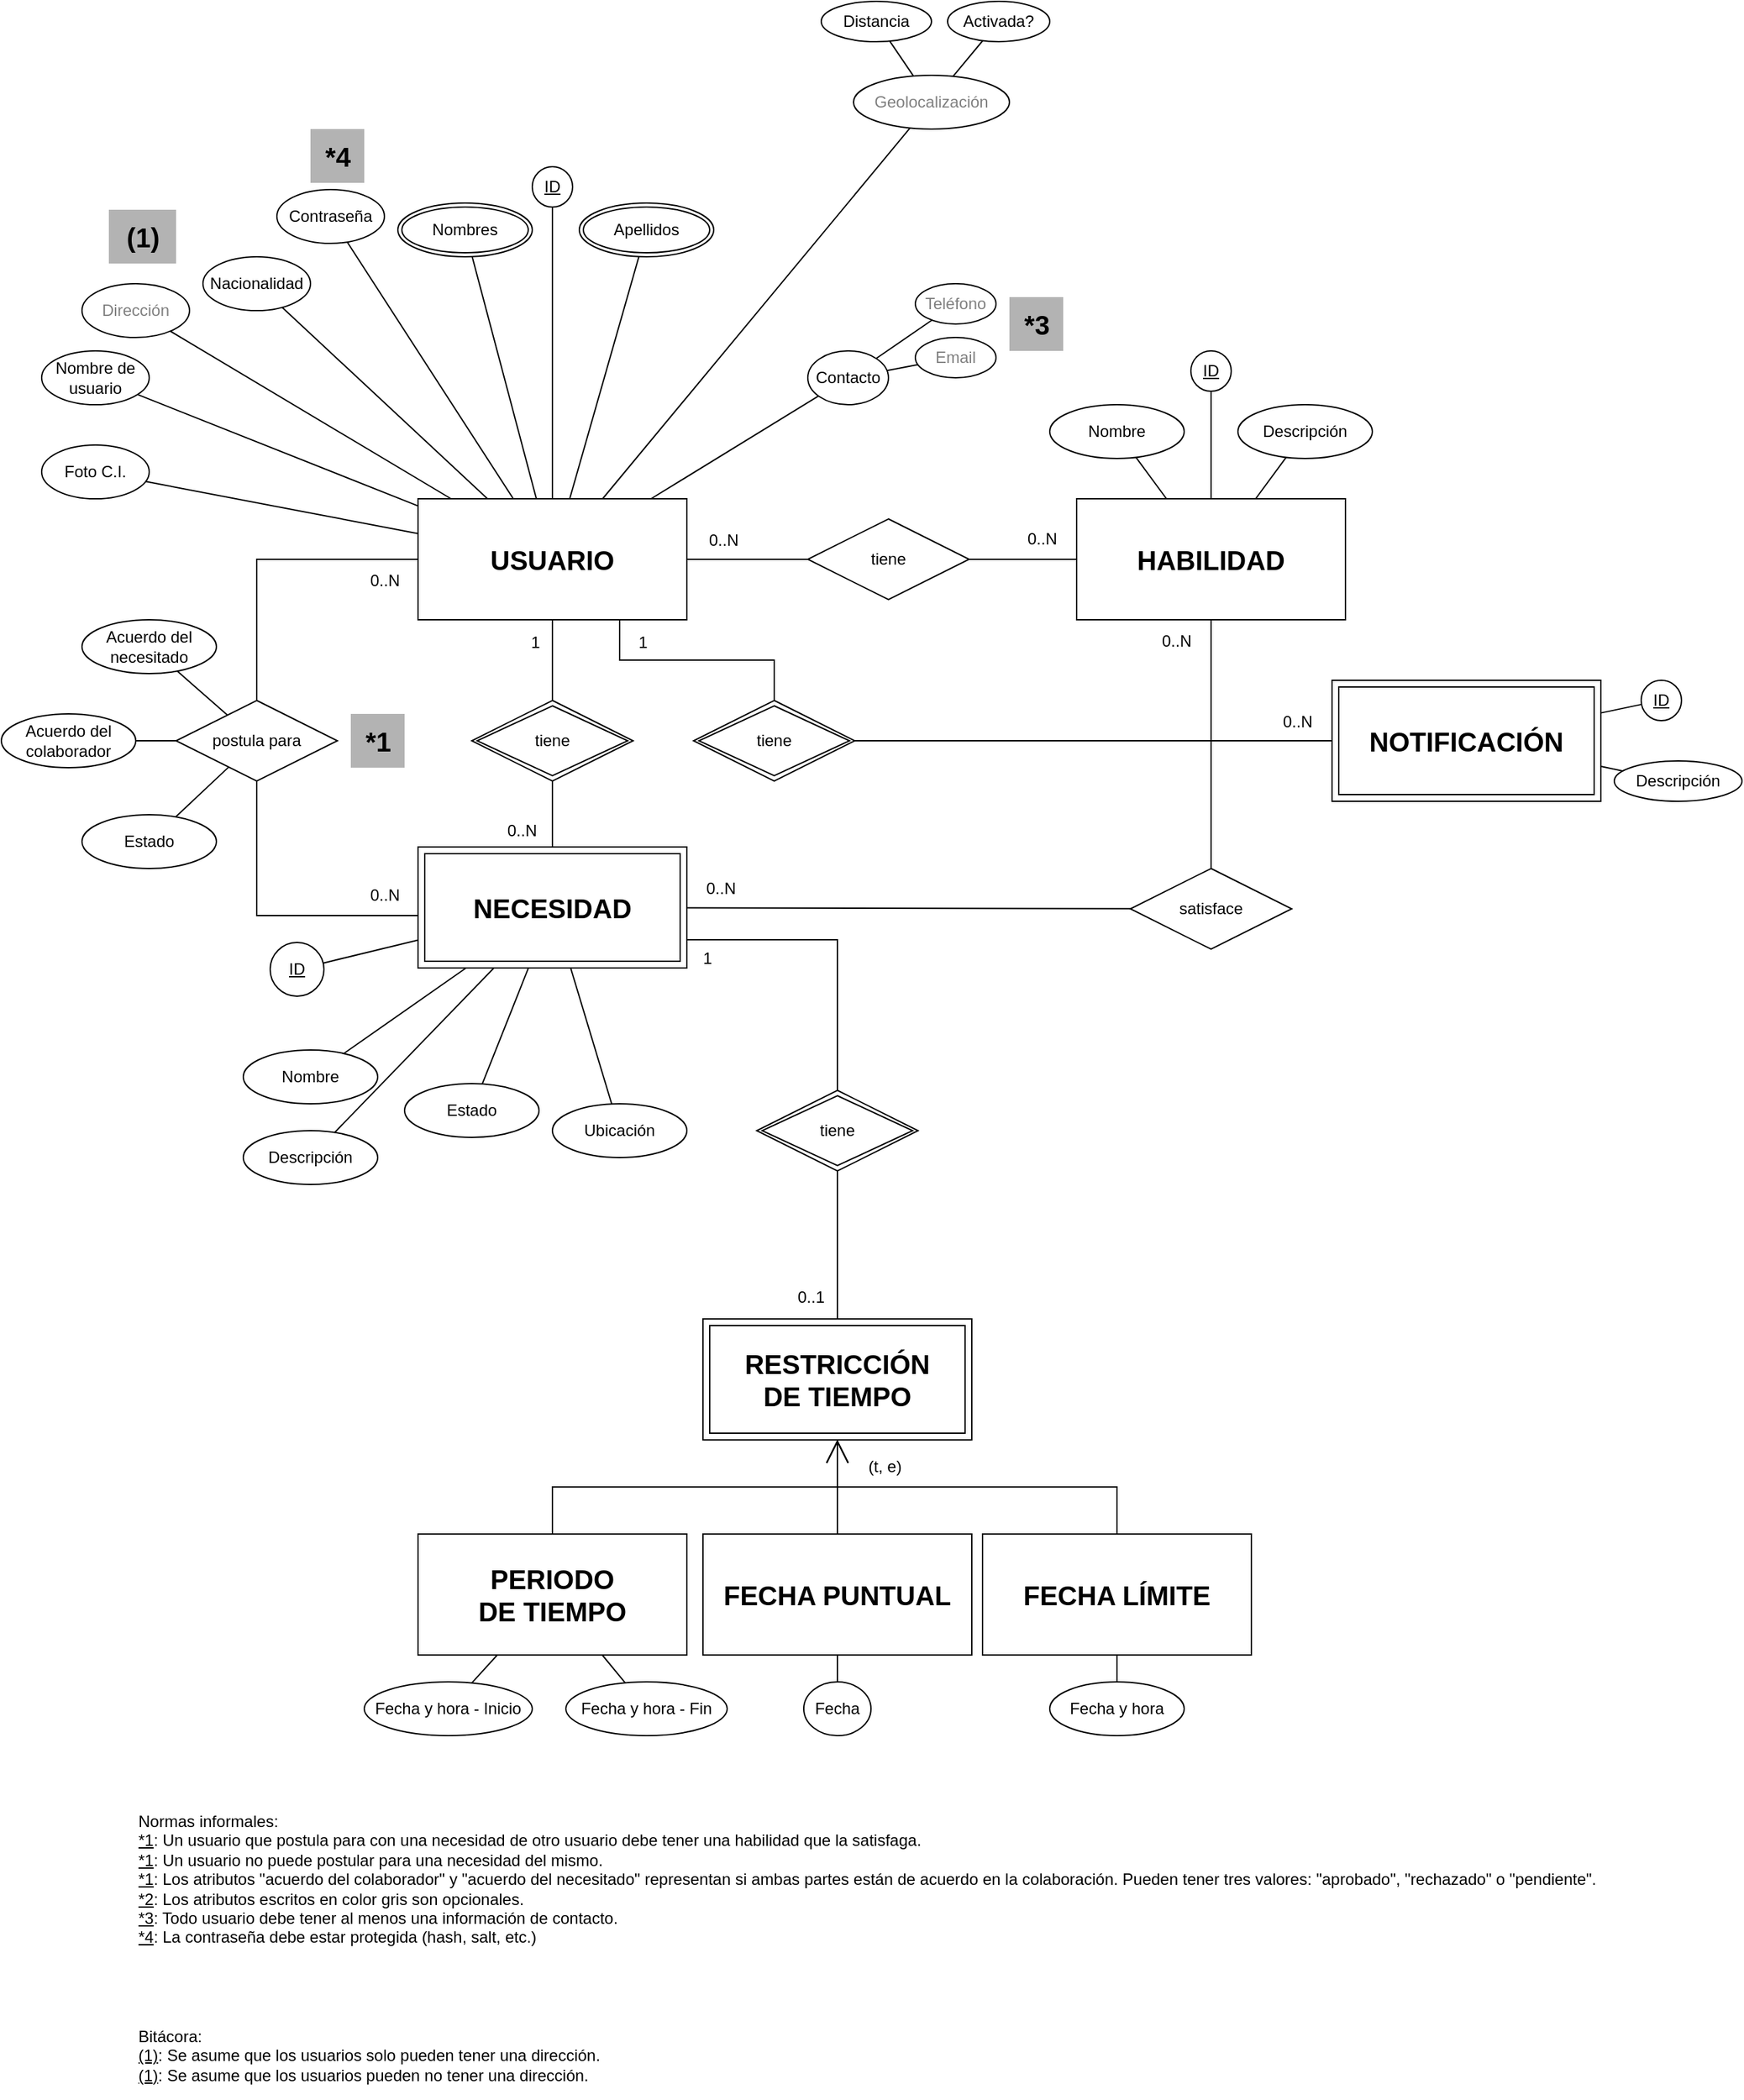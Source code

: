 <mxfile version="21.2.9" type="device">
  <diagram name="Page-1" id="mf9uTeo_KXJyl0Xefn4H">
    <mxGraphModel dx="1700" dy="1600" grid="1" gridSize="10" guides="1" tooltips="1" connect="1" arrows="1" fold="1" page="1" pageScale="1" pageWidth="850" pageHeight="1100" math="0" shadow="0">
      <root>
        <mxCell id="0" />
        <mxCell id="1" parent="0" />
        <mxCell id="gWMrlw6gH3RxY7C6o_Ru-1" value="USUARIO" style="whiteSpace=wrap;html=1;align=center;fontSize=20;fontStyle=1" vertex="1" parent="1">
          <mxGeometry x="270" y="20" width="200" height="90" as="geometry" />
        </mxCell>
        <mxCell id="gWMrlw6gH3RxY7C6o_Ru-3" value="HABILIDAD" style="whiteSpace=wrap;html=1;align=center;fontSize=20;fontStyle=1" vertex="1" parent="1">
          <mxGeometry x="760" y="20" width="200" height="90" as="geometry" />
        </mxCell>
        <mxCell id="gWMrlw6gH3RxY7C6o_Ru-5" value="" style="endArrow=none;html=1;rounded=0;" edge="1" parent="1" source="gWMrlw6gH3RxY7C6o_Ru-6" target="gWMrlw6gH3RxY7C6o_Ru-3">
          <mxGeometry width="50" height="50" relative="1" as="geometry">
            <mxPoint x="530" y="230" as="sourcePoint" />
            <mxPoint x="650" y="180" as="targetPoint" />
          </mxGeometry>
        </mxCell>
        <mxCell id="gWMrlw6gH3RxY7C6o_Ru-6" value="tiene" style="shape=rhombus;perimeter=rhombusPerimeter;whiteSpace=wrap;html=1;align=center;" vertex="1" parent="1">
          <mxGeometry x="560" y="35" width="120" height="60" as="geometry" />
        </mxCell>
        <mxCell id="gWMrlw6gH3RxY7C6o_Ru-15" value="0..N" style="text;html=1;align=center;verticalAlign=middle;resizable=0;points=[];autosize=1;strokeColor=none;fillColor=none;" vertex="1" parent="1">
          <mxGeometry x="472" y="36" width="50" height="30" as="geometry" />
        </mxCell>
        <mxCell id="gWMrlw6gH3RxY7C6o_Ru-16" value="0..N" style="text;html=1;align=center;verticalAlign=middle;resizable=0;points=[];autosize=1;strokeColor=none;fillColor=none;" vertex="1" parent="1">
          <mxGeometry x="709" y="35" width="50" height="30" as="geometry" />
        </mxCell>
        <mxCell id="gWMrlw6gH3RxY7C6o_Ru-21" value="tiene" style="shape=rhombus;double=1;perimeter=rhombusPerimeter;whiteSpace=wrap;html=1;align=center;" vertex="1" parent="1">
          <mxGeometry x="310" y="170" width="120" height="60" as="geometry" />
        </mxCell>
        <mxCell id="gWMrlw6gH3RxY7C6o_Ru-23" value="NECESIDAD" style="shape=ext;margin=3;double=1;whiteSpace=wrap;html=1;align=center;fontSize=20;fontStyle=1" vertex="1" parent="1">
          <mxGeometry x="270" y="279" width="200" height="90" as="geometry" />
        </mxCell>
        <mxCell id="gWMrlw6gH3RxY7C6o_Ru-24" value="" style="endArrow=none;html=1;rounded=0;" edge="1" parent="1" source="gWMrlw6gH3RxY7C6o_Ru-21" target="gWMrlw6gH3RxY7C6o_Ru-1">
          <mxGeometry width="50" height="50" relative="1" as="geometry">
            <mxPoint x="570" y="75" as="sourcePoint" />
            <mxPoint x="480" y="75" as="targetPoint" />
          </mxGeometry>
        </mxCell>
        <mxCell id="gWMrlw6gH3RxY7C6o_Ru-26" value="" style="endArrow=none;html=1;rounded=0;" edge="1" parent="1" source="gWMrlw6gH3RxY7C6o_Ru-23" target="gWMrlw6gH3RxY7C6o_Ru-21">
          <mxGeometry width="50" height="50" relative="1" as="geometry">
            <mxPoint x="380" y="180" as="sourcePoint" />
            <mxPoint x="370" y="200" as="targetPoint" />
          </mxGeometry>
        </mxCell>
        <mxCell id="gWMrlw6gH3RxY7C6o_Ru-27" value="1" style="text;html=1;align=center;verticalAlign=middle;resizable=0;points=[];autosize=1;strokeColor=none;fillColor=none;" vertex="1" parent="1">
          <mxGeometry x="342" y="112" width="30" height="30" as="geometry" />
        </mxCell>
        <mxCell id="gWMrlw6gH3RxY7C6o_Ru-29" value="0..N" style="text;html=1;align=center;verticalAlign=middle;resizable=0;points=[];autosize=1;strokeColor=none;fillColor=none;" vertex="1" parent="1">
          <mxGeometry x="322" y="252" width="50" height="30" as="geometry" />
        </mxCell>
        <mxCell id="gWMrlw6gH3RxY7C6o_Ru-30" value="" style="endArrow=none;html=1;rounded=0;" edge="1" parent="1" source="gWMrlw6gH3RxY7C6o_Ru-1" target="gWMrlw6gH3RxY7C6o_Ru-6">
          <mxGeometry width="50" height="50" relative="1" as="geometry">
            <mxPoint x="690" y="75" as="sourcePoint" />
            <mxPoint x="620" y="140" as="targetPoint" />
          </mxGeometry>
        </mxCell>
        <mxCell id="gWMrlw6gH3RxY7C6o_Ru-31" value="satisface" style="shape=rhombus;perimeter=rhombusPerimeter;whiteSpace=wrap;html=1;align=center;" vertex="1" parent="1">
          <mxGeometry x="800" y="295" width="120" height="60" as="geometry" />
        </mxCell>
        <mxCell id="gWMrlw6gH3RxY7C6o_Ru-32" value="" style="endArrow=none;html=1;rounded=0;" edge="1" parent="1" source="gWMrlw6gH3RxY7C6o_Ru-23" target="gWMrlw6gH3RxY7C6o_Ru-31">
          <mxGeometry width="50" height="50" relative="1" as="geometry">
            <mxPoint x="380" y="180" as="sourcePoint" />
            <mxPoint x="380" y="120" as="targetPoint" />
          </mxGeometry>
        </mxCell>
        <mxCell id="gWMrlw6gH3RxY7C6o_Ru-33" value="" style="endArrow=none;html=1;rounded=0;" edge="1" parent="1" source="gWMrlw6gH3RxY7C6o_Ru-3" target="gWMrlw6gH3RxY7C6o_Ru-31">
          <mxGeometry width="50" height="50" relative="1" as="geometry">
            <mxPoint x="480" y="335" as="sourcePoint" />
            <mxPoint x="810" y="335" as="targetPoint" />
          </mxGeometry>
        </mxCell>
        <mxCell id="gWMrlw6gH3RxY7C6o_Ru-34" value="0..N" style="text;html=1;align=center;verticalAlign=middle;resizable=0;points=[];autosize=1;strokeColor=none;fillColor=none;" vertex="1" parent="1">
          <mxGeometry x="809" y="111" width="50" height="30" as="geometry" />
        </mxCell>
        <mxCell id="gWMrlw6gH3RxY7C6o_Ru-35" value="0..N" style="text;html=1;align=center;verticalAlign=middle;resizable=0;points=[];autosize=1;strokeColor=none;fillColor=none;" vertex="1" parent="1">
          <mxGeometry x="470" y="295" width="50" height="30" as="geometry" />
        </mxCell>
        <mxCell id="gWMrlw6gH3RxY7C6o_Ru-37" value="postula para" style="shape=rhombus;perimeter=rhombusPerimeter;whiteSpace=wrap;html=1;align=center;" vertex="1" parent="1">
          <mxGeometry x="90" y="170" width="120" height="60" as="geometry" />
        </mxCell>
        <mxCell id="gWMrlw6gH3RxY7C6o_Ru-40" value="0..N" style="text;html=1;align=center;verticalAlign=middle;resizable=0;points=[];autosize=1;strokeColor=none;fillColor=none;" vertex="1" parent="1">
          <mxGeometry x="220" y="66" width="50" height="30" as="geometry" />
        </mxCell>
        <mxCell id="gWMrlw6gH3RxY7C6o_Ru-42" value="" style="endArrow=none;html=1;rounded=0;edgeStyle=orthogonalEdgeStyle;" edge="1" parent="1" source="gWMrlw6gH3RxY7C6o_Ru-37" target="gWMrlw6gH3RxY7C6o_Ru-1">
          <mxGeometry width="50" height="50" relative="1" as="geometry">
            <mxPoint x="380" y="180" as="sourcePoint" />
            <mxPoint x="380" y="120" as="targetPoint" />
            <Array as="points">
              <mxPoint x="150" y="65" />
            </Array>
          </mxGeometry>
        </mxCell>
        <mxCell id="gWMrlw6gH3RxY7C6o_Ru-44" value="" style="endArrow=none;html=1;rounded=0;edgeStyle=orthogonalEdgeStyle;" edge="1" parent="1" source="gWMrlw6gH3RxY7C6o_Ru-37" target="gWMrlw6gH3RxY7C6o_Ru-23">
          <mxGeometry width="50" height="50" relative="1" as="geometry">
            <mxPoint x="160" y="180" as="sourcePoint" />
            <mxPoint x="280" y="75" as="targetPoint" />
            <Array as="points">
              <mxPoint x="150" y="330" />
            </Array>
          </mxGeometry>
        </mxCell>
        <mxCell id="gWMrlw6gH3RxY7C6o_Ru-45" value="0..N" style="text;html=1;align=center;verticalAlign=middle;resizable=0;points=[];autosize=1;strokeColor=none;fillColor=none;" vertex="1" parent="1">
          <mxGeometry x="220" y="300" width="50" height="30" as="geometry" />
        </mxCell>
        <mxCell id="gWMrlw6gH3RxY7C6o_Ru-46" value="*1" style="text;html=1;align=center;verticalAlign=middle;resizable=0;points=[];autosize=1;strokeColor=none;fillColor=#B3B3B3;fontSize=20;fontStyle=1" vertex="1" parent="1">
          <mxGeometry x="220" y="180" width="40" height="40" as="geometry" />
        </mxCell>
        <mxCell id="gWMrlw6gH3RxY7C6o_Ru-47" value="&lt;div&gt;Normas informales:&lt;u&gt;&lt;br&gt;&lt;/u&gt;&lt;/div&gt;&lt;div&gt;&lt;u&gt;*1&lt;/u&gt;: Un usuario que postula para con una necesidad de otro usuario debe tener una habilidad que la satisfaga.&lt;/div&gt;&lt;div&gt;&lt;u&gt;*1&lt;/u&gt;: Un usuario no puede postular para una necesidad del mismo.&lt;/div&gt;&lt;div&gt;&lt;u&gt;*1&lt;/u&gt;: Los atributos &quot;acuerdo del colaborador&quot; y &quot;acuerdo del necesitado&quot; representan si ambas partes están de acuerdo en la colaboración. Pueden tener tres valores: &quot;aprobado&quot;, &quot;rechazado&quot; o &quot;pendiente&quot;.&lt;br&gt;&lt;/div&gt;&lt;div&gt;&lt;u&gt;*2&lt;/u&gt;: Los atributos escritos en color gris son opcionales.&lt;/div&gt;&lt;div&gt;&lt;u&gt;*3&lt;/u&gt;: Todo usuario debe tener al menos una información de contacto.&lt;br&gt;&lt;/div&gt;&lt;div&gt;&lt;u&gt;*4&lt;/u&gt;: La contraseña debe estar protegida (hash, salt, etc.)&lt;br&gt;&lt;/div&gt;" style="text;html=1;strokeColor=none;fillColor=none;align=left;verticalAlign=top;whiteSpace=wrap;rounded=0;" vertex="1" parent="1">
          <mxGeometry x="60" y="990" width="1150" height="130" as="geometry" />
        </mxCell>
        <mxCell id="gWMrlw6gH3RxY7C6o_Ru-48" value="&lt;div&gt;Acuerdo del&lt;/div&gt;&lt;div&gt;necesitado&lt;/div&gt;" style="ellipse;whiteSpace=wrap;html=1;align=center;" vertex="1" parent="1">
          <mxGeometry x="20" y="110" width="100" height="40" as="geometry" />
        </mxCell>
        <mxCell id="gWMrlw6gH3RxY7C6o_Ru-51" value="&lt;div&gt;Acuerdo del&lt;/div&gt;&lt;div&gt;colaborador&lt;/div&gt;" style="ellipse;whiteSpace=wrap;html=1;align=center;" vertex="1" parent="1">
          <mxGeometry x="-40" y="180" width="100" height="40" as="geometry" />
        </mxCell>
        <mxCell id="gWMrlw6gH3RxY7C6o_Ru-52" value="" style="endArrow=none;html=1;rounded=0;" edge="1" parent="1" source="gWMrlw6gH3RxY7C6o_Ru-48" target="gWMrlw6gH3RxY7C6o_Ru-37">
          <mxGeometry width="50" height="50" relative="1" as="geometry">
            <mxPoint x="380" y="180" as="sourcePoint" />
            <mxPoint x="380" y="120" as="targetPoint" />
          </mxGeometry>
        </mxCell>
        <mxCell id="gWMrlw6gH3RxY7C6o_Ru-53" value="" style="endArrow=none;html=1;rounded=0;" edge="1" parent="1" source="gWMrlw6gH3RxY7C6o_Ru-51" target="gWMrlw6gH3RxY7C6o_Ru-37">
          <mxGeometry width="50" height="50" relative="1" as="geometry">
            <mxPoint x="73" y="190" as="sourcePoint" />
            <mxPoint x="119" y="201" as="targetPoint" />
          </mxGeometry>
        </mxCell>
        <mxCell id="gWMrlw6gH3RxY7C6o_Ru-55" value="&lt;div&gt;Estado&lt;/div&gt;" style="ellipse;whiteSpace=wrap;html=1;align=center;" vertex="1" parent="1">
          <mxGeometry x="260" y="455" width="100" height="40" as="geometry" />
        </mxCell>
        <mxCell id="gWMrlw6gH3RxY7C6o_Ru-56" value="" style="endArrow=none;html=1;rounded=0;" edge="1" parent="1" source="gWMrlw6gH3RxY7C6o_Ru-55" target="gWMrlw6gH3RxY7C6o_Ru-23">
          <mxGeometry width="50" height="50" relative="1" as="geometry">
            <mxPoint x="70" y="210" as="sourcePoint" />
            <mxPoint x="100" y="210" as="targetPoint" />
          </mxGeometry>
        </mxCell>
        <mxCell id="gWMrlw6gH3RxY7C6o_Ru-57" value="Ubicación" style="ellipse;whiteSpace=wrap;html=1;align=center;" vertex="1" parent="1">
          <mxGeometry x="370" y="470" width="100" height="40" as="geometry" />
        </mxCell>
        <mxCell id="gWMrlw6gH3RxY7C6o_Ru-58" value="" style="endArrow=none;html=1;rounded=0;" edge="1" parent="1" source="gWMrlw6gH3RxY7C6o_Ru-57" target="gWMrlw6gH3RxY7C6o_Ru-23">
          <mxGeometry width="50" height="50" relative="1" as="geometry">
            <mxPoint x="380" y="430" as="sourcePoint" />
            <mxPoint x="380" y="380" as="targetPoint" />
          </mxGeometry>
        </mxCell>
        <mxCell id="gWMrlw6gH3RxY7C6o_Ru-59" value="ID" style="ellipse;whiteSpace=wrap;html=1;align=center;fontStyle=4" vertex="1" parent="1">
          <mxGeometry x="160" y="350" width="40" height="40" as="geometry" />
        </mxCell>
        <mxCell id="gWMrlw6gH3RxY7C6o_Ru-61" value="Nombre" style="ellipse;whiteSpace=wrap;html=1;align=center;fontStyle=0" vertex="1" parent="1">
          <mxGeometry x="140" y="430" width="100" height="40" as="geometry" />
        </mxCell>
        <mxCell id="gWMrlw6gH3RxY7C6o_Ru-62" value="" style="endArrow=none;html=1;rounded=0;" edge="1" parent="1" source="gWMrlw6gH3RxY7C6o_Ru-59" target="gWMrlw6gH3RxY7C6o_Ru-23">
          <mxGeometry width="50" height="50" relative="1" as="geometry">
            <mxPoint x="380" y="430" as="sourcePoint" />
            <mxPoint x="380" y="380" as="targetPoint" />
          </mxGeometry>
        </mxCell>
        <mxCell id="gWMrlw6gH3RxY7C6o_Ru-63" value="" style="endArrow=none;html=1;rounded=0;" edge="1" parent="1" source="gWMrlw6gH3RxY7C6o_Ru-61" target="gWMrlw6gH3RxY7C6o_Ru-23">
          <mxGeometry width="50" height="50" relative="1" as="geometry">
            <mxPoint x="276" y="403" as="sourcePoint" />
            <mxPoint x="311" y="380" as="targetPoint" />
          </mxGeometry>
        </mxCell>
        <mxCell id="gWMrlw6gH3RxY7C6o_Ru-64" value="ID" style="ellipse;whiteSpace=wrap;html=1;align=center;fontStyle=4" vertex="1" parent="1">
          <mxGeometry x="355" y="-227" width="30" height="30" as="geometry" />
        </mxCell>
        <mxCell id="gWMrlw6gH3RxY7C6o_Ru-65" value="Nombres" style="ellipse;shape=doubleEllipse;margin=3;whiteSpace=wrap;html=1;align=center;" vertex="1" parent="1">
          <mxGeometry x="255" y="-200" width="100" height="40" as="geometry" />
        </mxCell>
        <mxCell id="gWMrlw6gH3RxY7C6o_Ru-66" value="Apellidos" style="ellipse;shape=doubleEllipse;margin=3;whiteSpace=wrap;html=1;align=center;" vertex="1" parent="1">
          <mxGeometry x="390" y="-200" width="100" height="40" as="geometry" />
        </mxCell>
        <mxCell id="gWMrlw6gH3RxY7C6o_Ru-68" value="Contacto" style="ellipse;whiteSpace=wrap;html=1;align=center;" vertex="1" parent="1">
          <mxGeometry x="560" y="-90" width="60" height="40" as="geometry" />
        </mxCell>
        <mxCell id="gWMrlw6gH3RxY7C6o_Ru-69" value="" style="endArrow=none;html=1;rounded=0;" edge="1" parent="1" source="gWMrlw6gH3RxY7C6o_Ru-1" target="gWMrlw6gH3RxY7C6o_Ru-64">
          <mxGeometry width="50" height="50" relative="1" as="geometry">
            <mxPoint x="480" y="75" as="sourcePoint" />
            <mxPoint x="340" y="-10" as="targetPoint" />
          </mxGeometry>
        </mxCell>
        <mxCell id="gWMrlw6gH3RxY7C6o_Ru-70" value="" style="endArrow=none;html=1;rounded=0;" edge="1" parent="1" source="gWMrlw6gH3RxY7C6o_Ru-1" target="gWMrlw6gH3RxY7C6o_Ru-65">
          <mxGeometry width="50" height="50" relative="1" as="geometry">
            <mxPoint x="342" y="30" as="sourcePoint" />
            <mxPoint x="305" y="-14" as="targetPoint" />
          </mxGeometry>
        </mxCell>
        <mxCell id="gWMrlw6gH3RxY7C6o_Ru-71" value="" style="endArrow=none;html=1;rounded=0;" edge="1" parent="1" source="gWMrlw6gH3RxY7C6o_Ru-1" target="gWMrlw6gH3RxY7C6o_Ru-68">
          <mxGeometry width="50" height="50" relative="1" as="geometry">
            <mxPoint x="372" y="30" as="sourcePoint" />
            <mxPoint x="353" y="-80" as="targetPoint" />
          </mxGeometry>
        </mxCell>
        <mxCell id="gWMrlw6gH3RxY7C6o_Ru-72" value="" style="endArrow=none;html=1;rounded=0;" edge="1" parent="1" source="gWMrlw6gH3RxY7C6o_Ru-1" target="gWMrlw6gH3RxY7C6o_Ru-66">
          <mxGeometry width="50" height="50" relative="1" as="geometry">
            <mxPoint x="403" y="30" as="sourcePoint" />
            <mxPoint x="430" y="-20" as="targetPoint" />
          </mxGeometry>
        </mxCell>
        <mxCell id="gWMrlw6gH3RxY7C6o_Ru-73" value="&lt;span&gt;Teléfono&lt;/span&gt;" style="ellipse;whiteSpace=wrap;html=1;align=center;fontStyle=0;fontColor=#808080;" vertex="1" parent="1">
          <mxGeometry x="640" y="-140" width="60" height="30" as="geometry" />
        </mxCell>
        <mxCell id="gWMrlw6gH3RxY7C6o_Ru-74" value="Email" style="ellipse;whiteSpace=wrap;html=1;align=center;fontStyle=0;fontColor=#808080;" vertex="1" parent="1">
          <mxGeometry x="640" y="-100" width="60" height="30" as="geometry" />
        </mxCell>
        <mxCell id="gWMrlw6gH3RxY7C6o_Ru-75" value="" style="endArrow=none;html=1;rounded=0;fontStyle=0;fontColor=#808080;" edge="1" parent="1" source="gWMrlw6gH3RxY7C6o_Ru-74" target="gWMrlw6gH3RxY7C6o_Ru-68">
          <mxGeometry width="50" height="50" relative="1" as="geometry">
            <mxPoint x="548" y="-20" as="sourcePoint" />
            <mxPoint x="580" y="-45" as="targetPoint" />
          </mxGeometry>
        </mxCell>
        <mxCell id="gWMrlw6gH3RxY7C6o_Ru-76" value="" style="endArrow=none;html=1;rounded=0;" edge="1" parent="1" source="gWMrlw6gH3RxY7C6o_Ru-73" target="gWMrlw6gH3RxY7C6o_Ru-68">
          <mxGeometry width="50" height="50" relative="1" as="geometry">
            <mxPoint x="652" y="-70" as="sourcePoint" />
            <mxPoint x="629" y="-65" as="targetPoint" />
          </mxGeometry>
        </mxCell>
        <mxCell id="gWMrlw6gH3RxY7C6o_Ru-77" value="*3" style="text;html=1;align=center;verticalAlign=middle;resizable=0;points=[];autosize=1;strokeColor=none;fillColor=#B3B3B3;fontSize=20;fontStyle=1" vertex="1" parent="1">
          <mxGeometry x="710" y="-130" width="40" height="40" as="geometry" />
        </mxCell>
        <mxCell id="gWMrlw6gH3RxY7C6o_Ru-79" value="Nacionalidad" style="ellipse;whiteSpace=wrap;html=1;align=center;" vertex="1" parent="1">
          <mxGeometry x="110" y="-160" width="80" height="40" as="geometry" />
        </mxCell>
        <mxCell id="gWMrlw6gH3RxY7C6o_Ru-83" value="Dirección" style="ellipse;whiteSpace=wrap;html=1;align=center;fontColor=#808080;" vertex="1" parent="1">
          <mxGeometry x="20" y="-140" width="80" height="40" as="geometry" />
        </mxCell>
        <mxCell id="gWMrlw6gH3RxY7C6o_Ru-84" value="" style="endArrow=none;html=1;rounded=0;" edge="1" parent="1" source="gWMrlw6gH3RxY7C6o_Ru-1" target="gWMrlw6gH3RxY7C6o_Ru-79">
          <mxGeometry width="50" height="50" relative="1" as="geometry">
            <mxPoint x="368" y="30" as="sourcePoint" />
            <mxPoint x="345" y="-60" as="targetPoint" />
          </mxGeometry>
        </mxCell>
        <mxCell id="gWMrlw6gH3RxY7C6o_Ru-85" value="" style="endArrow=none;html=1;rounded=0;" edge="1" parent="1" source="gWMrlw6gH3RxY7C6o_Ru-1" target="gWMrlw6gH3RxY7C6o_Ru-83">
          <mxGeometry width="50" height="50" relative="1" as="geometry">
            <mxPoint x="323" y="30" as="sourcePoint" />
            <mxPoint x="231" y="-43" as="targetPoint" />
          </mxGeometry>
        </mxCell>
        <mxCell id="gWMrlw6gH3RxY7C6o_Ru-88" value="&lt;div&gt;RESTRICCIÓN&lt;/div&gt;&lt;div&gt;DE TIEMPO&lt;/div&gt;" style="shape=ext;margin=3;double=1;whiteSpace=wrap;html=1;align=center;fontSize=20;fontStyle=1" vertex="1" parent="1">
          <mxGeometry x="482" y="630" width="200" height="90" as="geometry" />
        </mxCell>
        <mxCell id="gWMrlw6gH3RxY7C6o_Ru-89" value="tiene" style="shape=rhombus;double=1;perimeter=rhombusPerimeter;whiteSpace=wrap;html=1;align=center;" vertex="1" parent="1">
          <mxGeometry x="522" y="460" width="120" height="60" as="geometry" />
        </mxCell>
        <mxCell id="gWMrlw6gH3RxY7C6o_Ru-90" value="" style="endArrow=none;html=1;rounded=0;edgeStyle=orthogonalEdgeStyle;elbow=vertical;entryX=1;entryY=0.75;entryDx=0;entryDy=0;" edge="1" parent="1" source="gWMrlw6gH3RxY7C6o_Ru-89" target="gWMrlw6gH3RxY7C6o_Ru-23">
          <mxGeometry width="50" height="50" relative="1" as="geometry">
            <mxPoint x="160" y="180" as="sourcePoint" />
            <mxPoint x="280" y="75" as="targetPoint" />
            <Array as="points">
              <mxPoint x="582" y="348" />
            </Array>
          </mxGeometry>
        </mxCell>
        <mxCell id="gWMrlw6gH3RxY7C6o_Ru-91" value="" style="endArrow=none;html=1;rounded=0;elbow=vertical;" edge="1" parent="1" source="gWMrlw6gH3RxY7C6o_Ru-89" target="gWMrlw6gH3RxY7C6o_Ru-88">
          <mxGeometry width="50" height="50" relative="1" as="geometry">
            <mxPoint x="592" y="470" as="sourcePoint" />
            <mxPoint x="480" y="358" as="targetPoint" />
          </mxGeometry>
        </mxCell>
        <mxCell id="gWMrlw6gH3RxY7C6o_Ru-92" value="1" style="text;html=1;align=center;verticalAlign=middle;resizable=0;points=[];autosize=1;strokeColor=none;fillColor=none;" vertex="1" parent="1">
          <mxGeometry x="470" y="347" width="30" height="30" as="geometry" />
        </mxCell>
        <mxCell id="gWMrlw6gH3RxY7C6o_Ru-93" value="0..1" style="text;html=1;align=center;verticalAlign=middle;resizable=0;points=[];autosize=1;strokeColor=none;fillColor=none;" vertex="1" parent="1">
          <mxGeometry x="542" y="599" width="40" height="30" as="geometry" />
        </mxCell>
        <mxCell id="gWMrlw6gH3RxY7C6o_Ru-94" value="&lt;div&gt;PERIODO&lt;/div&gt;&lt;div&gt;DE TIEMPO&lt;br&gt;&lt;/div&gt;" style="whiteSpace=wrap;html=1;align=center;fontSize=20;fontStyle=1" vertex="1" parent="1">
          <mxGeometry x="270" y="790" width="200" height="90" as="geometry" />
        </mxCell>
        <mxCell id="gWMrlw6gH3RxY7C6o_Ru-95" value="FECHA PUNTUAL" style="whiteSpace=wrap;html=1;align=center;fontSize=20;fontStyle=1" vertex="1" parent="1">
          <mxGeometry x="482" y="790" width="200" height="90" as="geometry" />
        </mxCell>
        <mxCell id="gWMrlw6gH3RxY7C6o_Ru-96" value="FECHA LÍMITE" style="whiteSpace=wrap;html=1;align=center;fontSize=20;fontStyle=1" vertex="1" parent="1">
          <mxGeometry x="690" y="790" width="200" height="90" as="geometry" />
        </mxCell>
        <mxCell id="gWMrlw6gH3RxY7C6o_Ru-97" value="" style="endArrow=none;html=1;rounded=0;elbow=vertical;edgeStyle=elbowEdgeStyle;startArrow=open;startFill=0;strokeWidth=1;jumpSize=6;endSize=6;startSize=15;" edge="1" parent="1" source="gWMrlw6gH3RxY7C6o_Ru-88" target="gWMrlw6gH3RxY7C6o_Ru-94">
          <mxGeometry width="50" height="50" relative="1" as="geometry">
            <mxPoint x="592" y="530" as="sourcePoint" />
            <mxPoint x="592" y="640" as="targetPoint" />
          </mxGeometry>
        </mxCell>
        <mxCell id="gWMrlw6gH3RxY7C6o_Ru-98" value="" style="endArrow=none;html=1;rounded=0;elbow=vertical;edgeStyle=elbowEdgeStyle;startArrow=open;startFill=0;strokeWidth=1;jumpSize=6;endSize=6;startSize=15;" edge="1" parent="1" source="gWMrlw6gH3RxY7C6o_Ru-88" target="gWMrlw6gH3RxY7C6o_Ru-95">
          <mxGeometry width="50" height="50" relative="1" as="geometry">
            <mxPoint x="592" y="730" as="sourcePoint" />
            <mxPoint x="380" y="800" as="targetPoint" />
          </mxGeometry>
        </mxCell>
        <mxCell id="gWMrlw6gH3RxY7C6o_Ru-99" value="" style="endArrow=none;html=1;rounded=0;elbow=vertical;edgeStyle=elbowEdgeStyle;startArrow=open;startFill=0;strokeWidth=1;jumpSize=6;endSize=6;startSize=15;" edge="1" parent="1" source="gWMrlw6gH3RxY7C6o_Ru-88" target="gWMrlw6gH3RxY7C6o_Ru-96">
          <mxGeometry width="50" height="50" relative="1" as="geometry">
            <mxPoint x="592" y="730" as="sourcePoint" />
            <mxPoint x="592" y="800" as="targetPoint" />
          </mxGeometry>
        </mxCell>
        <mxCell id="gWMrlw6gH3RxY7C6o_Ru-100" value="(t, e)" style="text;html=1;align=center;verticalAlign=middle;resizable=0;points=[];autosize=1;strokeColor=none;fillColor=none;" vertex="1" parent="1">
          <mxGeometry x="592" y="725" width="50" height="30" as="geometry" />
        </mxCell>
        <mxCell id="gWMrlw6gH3RxY7C6o_Ru-101" value="&lt;div&gt;Fecha y hora - Inicio&lt;/div&gt;" style="ellipse;whiteSpace=wrap;html=1;align=center;" vertex="1" parent="1">
          <mxGeometry x="230" y="900" width="125" height="40" as="geometry" />
        </mxCell>
        <mxCell id="gWMrlw6gH3RxY7C6o_Ru-102" value="Fecha y hora - Fin" style="ellipse;whiteSpace=wrap;html=1;align=center;" vertex="1" parent="1">
          <mxGeometry x="380" y="900" width="120" height="40" as="geometry" />
        </mxCell>
        <mxCell id="gWMrlw6gH3RxY7C6o_Ru-103" value="" style="endArrow=none;html=1;rounded=0;elbow=vertical;" edge="1" parent="1" source="gWMrlw6gH3RxY7C6o_Ru-94" target="gWMrlw6gH3RxY7C6o_Ru-101">
          <mxGeometry width="50" height="50" relative="1" as="geometry">
            <mxPoint x="330" y="700" as="sourcePoint" />
            <mxPoint x="320" y="740" as="targetPoint" />
          </mxGeometry>
        </mxCell>
        <mxCell id="gWMrlw6gH3RxY7C6o_Ru-104" value="" style="endArrow=none;html=1;rounded=0;elbow=vertical;" edge="1" parent="1" source="gWMrlw6gH3RxY7C6o_Ru-94" target="gWMrlw6gH3RxY7C6o_Ru-102">
          <mxGeometry width="50" height="50" relative="1" as="geometry">
            <mxPoint x="280" y="829" as="sourcePoint" />
            <mxPoint x="250" y="824" as="targetPoint" />
          </mxGeometry>
        </mxCell>
        <mxCell id="gWMrlw6gH3RxY7C6o_Ru-105" value="Fecha" style="ellipse;whiteSpace=wrap;html=1;align=center;" vertex="1" parent="1">
          <mxGeometry x="557" y="900" width="50" height="40" as="geometry" />
        </mxCell>
        <mxCell id="gWMrlw6gH3RxY7C6o_Ru-106" value="" style="endArrow=none;html=1;rounded=0;elbow=vertical;" edge="1" parent="1" source="gWMrlw6gH3RxY7C6o_Ru-95" target="gWMrlw6gH3RxY7C6o_Ru-105">
          <mxGeometry width="50" height="50" relative="1" as="geometry">
            <mxPoint x="359" y="890" as="sourcePoint" />
            <mxPoint x="349" y="911" as="targetPoint" />
          </mxGeometry>
        </mxCell>
        <mxCell id="gWMrlw6gH3RxY7C6o_Ru-109" value="(1)" style="text;html=1;align=center;verticalAlign=middle;resizable=0;points=[];autosize=1;strokeColor=none;fillColor=#B3B3B3;fontSize=20;fontStyle=1" vertex="1" parent="1">
          <mxGeometry x="40" y="-195" width="50" height="40" as="geometry" />
        </mxCell>
        <mxCell id="gWMrlw6gH3RxY7C6o_Ru-110" value="&lt;div&gt;Bitácora:&lt;u&gt;&lt;br&gt;&lt;/u&gt;&lt;/div&gt;&lt;div&gt;&lt;u&gt;(1)&lt;/u&gt;: Se asume que los usuarios solo pueden tener una dirección.&lt;/div&gt;&lt;div&gt;&lt;u&gt;(1)&lt;/u&gt;: Se asume que los usuarios pueden no tener una dirección.&lt;br&gt;&lt;/div&gt;" style="text;html=1;strokeColor=none;fillColor=none;align=left;verticalAlign=top;whiteSpace=wrap;rounded=0;" vertex="1" parent="1">
          <mxGeometry x="60" y="1150" width="360" height="60" as="geometry" />
        </mxCell>
        <mxCell id="gWMrlw6gH3RxY7C6o_Ru-111" value="Fecha y hora" style="ellipse;whiteSpace=wrap;html=1;align=center;" vertex="1" parent="1">
          <mxGeometry x="740" y="900" width="100" height="40" as="geometry" />
        </mxCell>
        <mxCell id="gWMrlw6gH3RxY7C6o_Ru-114" value="" style="endArrow=none;html=1;rounded=0;elbow=vertical;" edge="1" parent="1" source="gWMrlw6gH3RxY7C6o_Ru-96" target="gWMrlw6gH3RxY7C6o_Ru-111">
          <mxGeometry width="50" height="50" relative="1" as="geometry">
            <mxPoint x="592" y="890" as="sourcePoint" />
            <mxPoint x="592" y="910" as="targetPoint" />
          </mxGeometry>
        </mxCell>
        <mxCell id="gWMrlw6gH3RxY7C6o_Ru-119" value="" style="endArrow=none;html=1;rounded=0;" edge="1" parent="1" source="gWMrlw6gH3RxY7C6o_Ru-165" target="gWMrlw6gH3RxY7C6o_Ru-123">
          <mxGeometry width="50" height="50" relative="1" as="geometry">
            <mxPoint x="490" y="-240" as="sourcePoint" />
            <mxPoint x="599.08" y="-203.96" as="targetPoint" />
          </mxGeometry>
        </mxCell>
        <mxCell id="gWMrlw6gH3RxY7C6o_Ru-123" value="&lt;div&gt;Distancia&lt;/div&gt;" style="ellipse;whiteSpace=wrap;html=1;align=center;" vertex="1" parent="1">
          <mxGeometry x="570" y="-350" width="82" height="30" as="geometry" />
        </mxCell>
        <mxCell id="gWMrlw6gH3RxY7C6o_Ru-126" value="&lt;div&gt;Activada?&lt;br&gt;&lt;/div&gt;" style="ellipse;whiteSpace=wrap;html=1;align=center;" vertex="1" parent="1">
          <mxGeometry x="664" y="-350" width="76" height="30" as="geometry" />
        </mxCell>
        <mxCell id="gWMrlw6gH3RxY7C6o_Ru-129" value="Estado" style="ellipse;whiteSpace=wrap;html=1;align=center;" vertex="1" parent="1">
          <mxGeometry x="20" y="255" width="100" height="40" as="geometry" />
        </mxCell>
        <mxCell id="gWMrlw6gH3RxY7C6o_Ru-130" value="" style="endArrow=none;html=1;rounded=0;" edge="1" parent="1" source="gWMrlw6gH3RxY7C6o_Ru-129" target="gWMrlw6gH3RxY7C6o_Ru-37">
          <mxGeometry width="50" height="50" relative="1" as="geometry">
            <mxPoint x="100" y="158" as="sourcePoint" />
            <mxPoint x="138" y="191" as="targetPoint" />
          </mxGeometry>
        </mxCell>
        <mxCell id="gWMrlw6gH3RxY7C6o_Ru-132" value="Contraseña" style="ellipse;whiteSpace=wrap;html=1;align=center;" vertex="1" parent="1">
          <mxGeometry x="165" y="-210" width="80" height="40" as="geometry" />
        </mxCell>
        <mxCell id="gWMrlw6gH3RxY7C6o_Ru-133" value="" style="endArrow=none;html=1;rounded=0;" edge="1" parent="1" source="gWMrlw6gH3RxY7C6o_Ru-1" target="gWMrlw6gH3RxY7C6o_Ru-132">
          <mxGeometry width="50" height="50" relative="1" as="geometry">
            <mxPoint x="361" y="30" as="sourcePoint" />
            <mxPoint x="323" y="-60" as="targetPoint" />
          </mxGeometry>
        </mxCell>
        <mxCell id="gWMrlw6gH3RxY7C6o_Ru-134" value="*4" style="text;html=1;align=center;verticalAlign=middle;resizable=0;points=[];autosize=1;strokeColor=none;fillColor=#B3B3B3;fontSize=20;fontStyle=1" vertex="1" parent="1">
          <mxGeometry x="190" y="-255" width="40" height="40" as="geometry" />
        </mxCell>
        <mxCell id="gWMrlw6gH3RxY7C6o_Ru-135" value="Foto C.I." style="ellipse;whiteSpace=wrap;html=1;align=center;" vertex="1" parent="1">
          <mxGeometry x="-10" y="-20" width="80" height="40" as="geometry" />
        </mxCell>
        <mxCell id="gWMrlw6gH3RxY7C6o_Ru-136" value="" style="endArrow=none;html=1;rounded=0;" edge="1" parent="1" source="gWMrlw6gH3RxY7C6o_Ru-1" target="gWMrlw6gH3RxY7C6o_Ru-135">
          <mxGeometry width="50" height="50" relative="1" as="geometry">
            <mxPoint x="344" y="30" as="sourcePoint" />
            <mxPoint x="240" y="-101" as="targetPoint" />
          </mxGeometry>
        </mxCell>
        <mxCell id="gWMrlw6gH3RxY7C6o_Ru-137" value="&lt;div&gt;Nombre de&lt;/div&gt;&lt;div&gt;usuario&lt;br&gt;&lt;/div&gt;" style="ellipse;whiteSpace=wrap;html=1;align=center;" vertex="1" parent="1">
          <mxGeometry x="-10" y="-90" width="80" height="40" as="geometry" />
        </mxCell>
        <mxCell id="gWMrlw6gH3RxY7C6o_Ru-138" value="" style="endArrow=none;html=1;rounded=0;" edge="1" parent="1" source="gWMrlw6gH3RxY7C6o_Ru-1" target="gWMrlw6gH3RxY7C6o_Ru-137">
          <mxGeometry width="50" height="50" relative="1" as="geometry">
            <mxPoint x="361" y="30" as="sourcePoint" />
            <mxPoint x="323" y="-60" as="targetPoint" />
          </mxGeometry>
        </mxCell>
        <mxCell id="gWMrlw6gH3RxY7C6o_Ru-139" value="NOTIFICACIÓN" style="shape=ext;margin=3;double=1;whiteSpace=wrap;html=1;align=center;fontSize=20;fontStyle=1" vertex="1" parent="1">
          <mxGeometry x="950" y="155" width="200" height="90" as="geometry" />
        </mxCell>
        <mxCell id="gWMrlw6gH3RxY7C6o_Ru-140" value="tiene" style="shape=rhombus;double=1;perimeter=rhombusPerimeter;whiteSpace=wrap;html=1;align=center;" vertex="1" parent="1">
          <mxGeometry x="475" y="170" width="120" height="60" as="geometry" />
        </mxCell>
        <mxCell id="gWMrlw6gH3RxY7C6o_Ru-141" value="" style="endArrow=none;html=1;rounded=0;entryX=0.75;entryY=1;entryDx=0;entryDy=0;edgeStyle=elbowEdgeStyle;elbow=vertical;" edge="1" parent="1" source="gWMrlw6gH3RxY7C6o_Ru-140" target="gWMrlw6gH3RxY7C6o_Ru-1">
          <mxGeometry width="50" height="50" relative="1" as="geometry">
            <mxPoint x="380" y="180" as="sourcePoint" />
            <mxPoint x="380" y="120" as="targetPoint" />
          </mxGeometry>
        </mxCell>
        <mxCell id="gWMrlw6gH3RxY7C6o_Ru-142" value="" style="endArrow=none;html=1;rounded=0;" edge="1" parent="1" source="gWMrlw6gH3RxY7C6o_Ru-139" target="gWMrlw6gH3RxY7C6o_Ru-140">
          <mxGeometry width="50" height="50" relative="1" as="geometry">
            <mxPoint x="870" y="120" as="sourcePoint" />
            <mxPoint x="870" y="305" as="targetPoint" />
          </mxGeometry>
        </mxCell>
        <mxCell id="gWMrlw6gH3RxY7C6o_Ru-144" value="1" style="text;html=1;align=center;verticalAlign=middle;resizable=0;points=[];autosize=1;strokeColor=none;fillColor=none;" vertex="1" parent="1">
          <mxGeometry x="422" y="112" width="30" height="30" as="geometry" />
        </mxCell>
        <mxCell id="gWMrlw6gH3RxY7C6o_Ru-145" value="0..N" style="text;html=1;align=center;verticalAlign=middle;resizable=0;points=[];autosize=1;strokeColor=none;fillColor=none;" vertex="1" parent="1">
          <mxGeometry x="899" y="171" width="50" height="30" as="geometry" />
        </mxCell>
        <mxCell id="gWMrlw6gH3RxY7C6o_Ru-146" value="ID" style="ellipse;whiteSpace=wrap;html=1;align=center;fontStyle=4" vertex="1" parent="1">
          <mxGeometry x="1180" y="155" width="30" height="30" as="geometry" />
        </mxCell>
        <mxCell id="gWMrlw6gH3RxY7C6o_Ru-147" value="" style="endArrow=none;html=1;rounded=0;" edge="1" parent="1" source="gWMrlw6gH3RxY7C6o_Ru-146" target="gWMrlw6gH3RxY7C6o_Ru-139">
          <mxGeometry width="50" height="50" relative="1" as="geometry">
            <mxPoint x="870" y="120" as="sourcePoint" />
            <mxPoint x="870" y="305" as="targetPoint" />
          </mxGeometry>
        </mxCell>
        <mxCell id="gWMrlw6gH3RxY7C6o_Ru-148" value="Descripción" style="ellipse;whiteSpace=wrap;html=1;align=center;fontStyle=0" vertex="1" parent="1">
          <mxGeometry x="1160" y="215" width="95" height="30" as="geometry" />
        </mxCell>
        <mxCell id="gWMrlw6gH3RxY7C6o_Ru-149" value="" style="endArrow=none;html=1;rounded=0;" edge="1" parent="1" source="gWMrlw6gH3RxY7C6o_Ru-148" target="gWMrlw6gH3RxY7C6o_Ru-139">
          <mxGeometry width="50" height="50" relative="1" as="geometry">
            <mxPoint x="1007" y="101" as="sourcePoint" />
            <mxPoint x="1038" y="165" as="targetPoint" />
          </mxGeometry>
        </mxCell>
        <mxCell id="gWMrlw6gH3RxY7C6o_Ru-150" value="Descripción" style="ellipse;whiteSpace=wrap;html=1;align=center;fontStyle=0" vertex="1" parent="1">
          <mxGeometry x="140" y="490" width="100" height="40" as="geometry" />
        </mxCell>
        <mxCell id="gWMrlw6gH3RxY7C6o_Ru-151" value="" style="endArrow=none;html=1;rounded=0;" edge="1" parent="1" source="gWMrlw6gH3RxY7C6o_Ru-150" target="gWMrlw6gH3RxY7C6o_Ru-23">
          <mxGeometry width="50" height="50" relative="1" as="geometry">
            <mxPoint x="225" y="443" as="sourcePoint" />
            <mxPoint x="316" y="379" as="targetPoint" />
          </mxGeometry>
        </mxCell>
        <mxCell id="gWMrlw6gH3RxY7C6o_Ru-153" value="Descripción" style="ellipse;whiteSpace=wrap;html=1;align=center;fontStyle=0" vertex="1" parent="1">
          <mxGeometry x="880" y="-50" width="100" height="40" as="geometry" />
        </mxCell>
        <mxCell id="gWMrlw6gH3RxY7C6o_Ru-156" value="Nombre" style="ellipse;whiteSpace=wrap;html=1;align=center;fontStyle=0" vertex="1" parent="1">
          <mxGeometry x="740" y="-50" width="100" height="40" as="geometry" />
        </mxCell>
        <mxCell id="gWMrlw6gH3RxY7C6o_Ru-158" value="ID" style="ellipse;whiteSpace=wrap;html=1;align=center;fontStyle=4" vertex="1" parent="1">
          <mxGeometry x="845" y="-90" width="30" height="30" as="geometry" />
        </mxCell>
        <mxCell id="gWMrlw6gH3RxY7C6o_Ru-160" value="" style="endArrow=none;html=1;rounded=0;" edge="1" parent="1" source="gWMrlw6gH3RxY7C6o_Ru-3" target="gWMrlw6gH3RxY7C6o_Ru-158">
          <mxGeometry width="50" height="50" relative="1" as="geometry">
            <mxPoint x="690" y="75" as="sourcePoint" />
            <mxPoint x="770" y="75" as="targetPoint" />
          </mxGeometry>
        </mxCell>
        <mxCell id="gWMrlw6gH3RxY7C6o_Ru-161" value="" style="endArrow=none;html=1;rounded=0;" edge="1" parent="1" source="gWMrlw6gH3RxY7C6o_Ru-3" target="gWMrlw6gH3RxY7C6o_Ru-156">
          <mxGeometry width="50" height="50" relative="1" as="geometry">
            <mxPoint x="870" y="30" as="sourcePoint" />
            <mxPoint x="870" y="-50" as="targetPoint" />
          </mxGeometry>
        </mxCell>
        <mxCell id="gWMrlw6gH3RxY7C6o_Ru-163" value="" style="endArrow=none;html=1;rounded=0;" edge="1" parent="1" source="gWMrlw6gH3RxY7C6o_Ru-3" target="gWMrlw6gH3RxY7C6o_Ru-153">
          <mxGeometry width="50" height="50" relative="1" as="geometry">
            <mxPoint x="837" y="30" as="sourcePoint" />
            <mxPoint x="814" y="-1" as="targetPoint" />
          </mxGeometry>
        </mxCell>
        <mxCell id="gWMrlw6gH3RxY7C6o_Ru-166" value="" style="endArrow=none;html=1;rounded=0;" edge="1" parent="1" source="gWMrlw6gH3RxY7C6o_Ru-1" target="gWMrlw6gH3RxY7C6o_Ru-165">
          <mxGeometry width="50" height="50" relative="1" as="geometry">
            <mxPoint x="408" y="20" as="sourcePoint" />
            <mxPoint x="660" y="-220" as="targetPoint" />
            <Array as="points" />
          </mxGeometry>
        </mxCell>
        <mxCell id="gWMrlw6gH3RxY7C6o_Ru-165" value="Geolocalización" style="ellipse;whiteSpace=wrap;html=1;align=center;fontColor=#808080;" vertex="1" parent="1">
          <mxGeometry x="594" y="-295" width="116" height="40" as="geometry" />
        </mxCell>
        <mxCell id="gWMrlw6gH3RxY7C6o_Ru-167" value="" style="endArrow=none;html=1;rounded=0;" edge="1" parent="1" source="gWMrlw6gH3RxY7C6o_Ru-165" target="gWMrlw6gH3RxY7C6o_Ru-126">
          <mxGeometry width="50" height="50" relative="1" as="geometry">
            <mxPoint x="649" y="-285" as="sourcePoint" />
            <mxPoint x="770" y="-310" as="targetPoint" />
          </mxGeometry>
        </mxCell>
      </root>
    </mxGraphModel>
  </diagram>
</mxfile>
